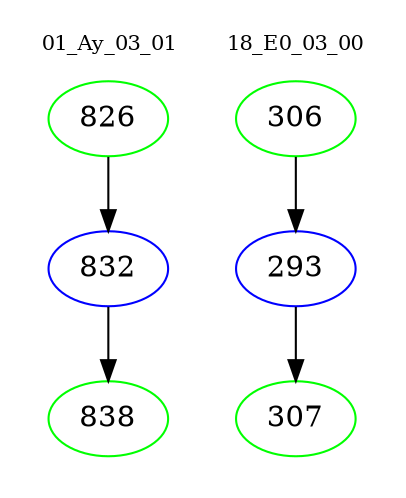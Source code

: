 digraph{
subgraph cluster_0 {
color = white
label = "01_Ay_03_01";
fontsize=10;
T0_826 [label="826", color="green"]
T0_826 -> T0_832 [color="black"]
T0_832 [label="832", color="blue"]
T0_832 -> T0_838 [color="black"]
T0_838 [label="838", color="green"]
}
subgraph cluster_1 {
color = white
label = "18_E0_03_00";
fontsize=10;
T1_306 [label="306", color="green"]
T1_306 -> T1_293 [color="black"]
T1_293 [label="293", color="blue"]
T1_293 -> T1_307 [color="black"]
T1_307 [label="307", color="green"]
}
}
